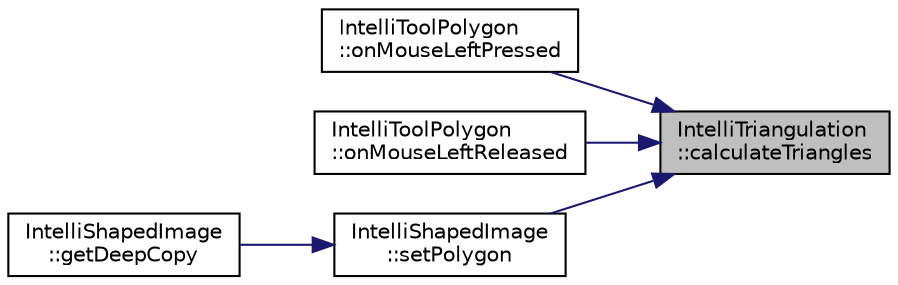 digraph "IntelliTriangulation::calculateTriangles"
{
 // LATEX_PDF_SIZE
  edge [fontname="Helvetica",fontsize="10",labelfontname="Helvetica",labelfontsize="10"];
  node [fontname="Helvetica",fontsize="10",shape=record];
  rankdir="RL";
  Node1 [label="IntelliTriangulation\l::calculateTriangles",height=0.2,width=0.4,color="black", fillcolor="grey75", style="filled", fontcolor="black",tooltip="A function to split a polygon in its spanning traingles by using Meisters Theorem of graph theory by ..."];
  Node1 -> Node2 [dir="back",color="midnightblue",fontsize="10",style="solid",fontname="Helvetica"];
  Node2 [label="IntelliToolPolygon\l::onMouseLeftPressed",height=0.2,width=0.4,color="black", fillcolor="white", style="filled",URL="$class_intelli_tool_polygon.html#ad5d3b741be6d0647a9cdc9da2cb8bc3d",tooltip="A function managing the left click pressed of a mouse. Setting polygon points."];
  Node1 -> Node3 [dir="back",color="midnightblue",fontsize="10",style="solid",fontname="Helvetica"];
  Node3 [label="IntelliToolPolygon\l::onMouseLeftReleased",height=0.2,width=0.4,color="black", fillcolor="white", style="filled",URL="$class_intelli_tool_polygon.html#a4e1473ff408ae2e11cf6a43f6f575f21",tooltip="A function managing the left click released of a mouse. Merging the fill to the active layer."];
  Node1 -> Node4 [dir="back",color="midnightblue",fontsize="10",style="solid",fontname="Helvetica"];
  Node4 [label="IntelliShapedImage\l::setPolygon",height=0.2,width=0.4,color="black", fillcolor="white", style="filled",URL="$class_intelli_shaped_image.html#a4b69d75de7a3b85032482982f249458e",tooltip="A function that sets the data of the visible Polygon."];
  Node4 -> Node5 [dir="back",color="midnightblue",fontsize="10",style="solid",fontname="Helvetica"];
  Node5 [label="IntelliShapedImage\l::getDeepCopy",height=0.2,width=0.4,color="black", fillcolor="white", style="filled",URL="$class_intelli_shaped_image.html#aed0b31e0fa771104399d1f5ff39a0337",tooltip="A function that copys all that returns a [allocated] Image."];
}
